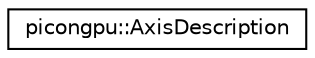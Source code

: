 digraph "Graphical Class Hierarchy"
{
 // LATEX_PDF_SIZE
  edge [fontname="Helvetica",fontsize="10",labelfontname="Helvetica",labelfontsize="10"];
  node [fontname="Helvetica",fontsize="10",shape=record];
  rankdir="LR";
  Node0 [label="picongpu::AxisDescription",height=0.2,width=0.4,color="black", fillcolor="white", style="filled",URL="$structpicongpu_1_1_axis_description.html",tooltip="2D Phase Space Selection"];
}
